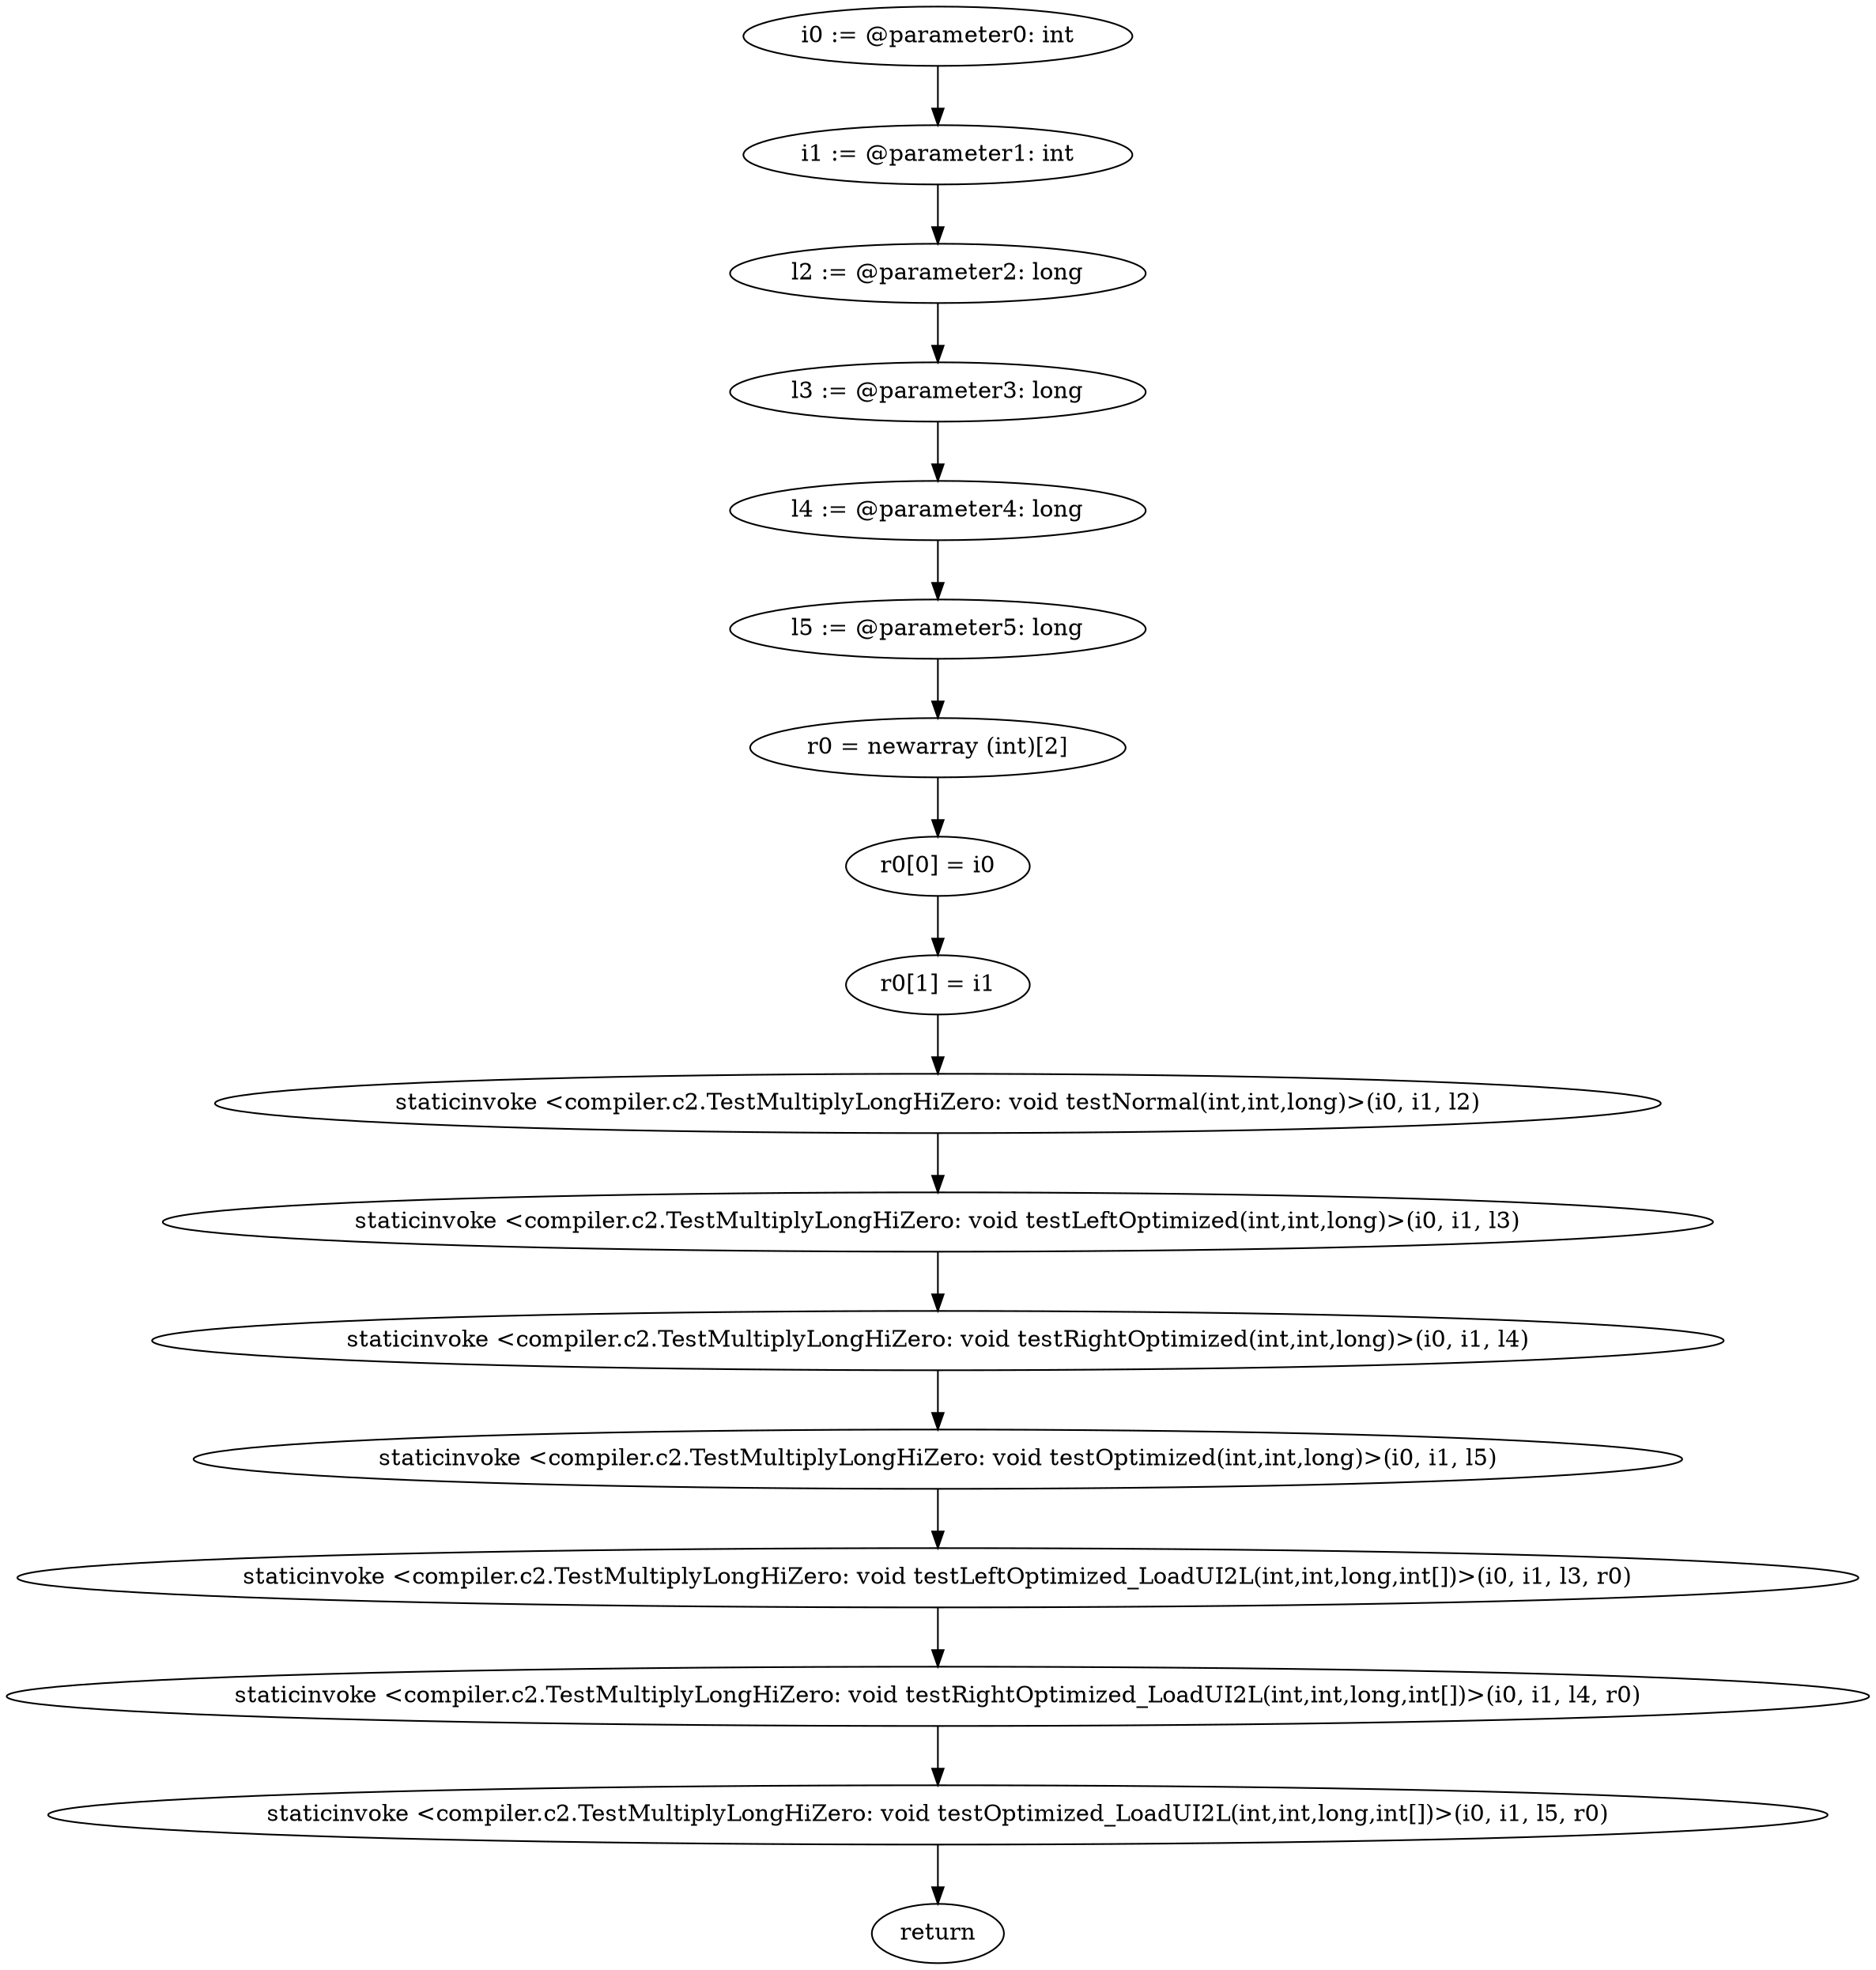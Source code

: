 digraph "unitGraph" {
    "i0 := @parameter0: int"
    "i1 := @parameter1: int"
    "l2 := @parameter2: long"
    "l3 := @parameter3: long"
    "l4 := @parameter4: long"
    "l5 := @parameter5: long"
    "r0 = newarray (int)[2]"
    "r0[0] = i0"
    "r0[1] = i1"
    "staticinvoke <compiler.c2.TestMultiplyLongHiZero: void testNormal(int,int,long)>(i0, i1, l2)"
    "staticinvoke <compiler.c2.TestMultiplyLongHiZero: void testLeftOptimized(int,int,long)>(i0, i1, l3)"
    "staticinvoke <compiler.c2.TestMultiplyLongHiZero: void testRightOptimized(int,int,long)>(i0, i1, l4)"
    "staticinvoke <compiler.c2.TestMultiplyLongHiZero: void testOptimized(int,int,long)>(i0, i1, l5)"
    "staticinvoke <compiler.c2.TestMultiplyLongHiZero: void testLeftOptimized_LoadUI2L(int,int,long,int[])>(i0, i1, l3, r0)"
    "staticinvoke <compiler.c2.TestMultiplyLongHiZero: void testRightOptimized_LoadUI2L(int,int,long,int[])>(i0, i1, l4, r0)"
    "staticinvoke <compiler.c2.TestMultiplyLongHiZero: void testOptimized_LoadUI2L(int,int,long,int[])>(i0, i1, l5, r0)"
    "return"
    "i0 := @parameter0: int"->"i1 := @parameter1: int";
    "i1 := @parameter1: int"->"l2 := @parameter2: long";
    "l2 := @parameter2: long"->"l3 := @parameter3: long";
    "l3 := @parameter3: long"->"l4 := @parameter4: long";
    "l4 := @parameter4: long"->"l5 := @parameter5: long";
    "l5 := @parameter5: long"->"r0 = newarray (int)[2]";
    "r0 = newarray (int)[2]"->"r0[0] = i0";
    "r0[0] = i0"->"r0[1] = i1";
    "r0[1] = i1"->"staticinvoke <compiler.c2.TestMultiplyLongHiZero: void testNormal(int,int,long)>(i0, i1, l2)";
    "staticinvoke <compiler.c2.TestMultiplyLongHiZero: void testNormal(int,int,long)>(i0, i1, l2)"->"staticinvoke <compiler.c2.TestMultiplyLongHiZero: void testLeftOptimized(int,int,long)>(i0, i1, l3)";
    "staticinvoke <compiler.c2.TestMultiplyLongHiZero: void testLeftOptimized(int,int,long)>(i0, i1, l3)"->"staticinvoke <compiler.c2.TestMultiplyLongHiZero: void testRightOptimized(int,int,long)>(i0, i1, l4)";
    "staticinvoke <compiler.c2.TestMultiplyLongHiZero: void testRightOptimized(int,int,long)>(i0, i1, l4)"->"staticinvoke <compiler.c2.TestMultiplyLongHiZero: void testOptimized(int,int,long)>(i0, i1, l5)";
    "staticinvoke <compiler.c2.TestMultiplyLongHiZero: void testOptimized(int,int,long)>(i0, i1, l5)"->"staticinvoke <compiler.c2.TestMultiplyLongHiZero: void testLeftOptimized_LoadUI2L(int,int,long,int[])>(i0, i1, l3, r0)";
    "staticinvoke <compiler.c2.TestMultiplyLongHiZero: void testLeftOptimized_LoadUI2L(int,int,long,int[])>(i0, i1, l3, r0)"->"staticinvoke <compiler.c2.TestMultiplyLongHiZero: void testRightOptimized_LoadUI2L(int,int,long,int[])>(i0, i1, l4, r0)";
    "staticinvoke <compiler.c2.TestMultiplyLongHiZero: void testRightOptimized_LoadUI2L(int,int,long,int[])>(i0, i1, l4, r0)"->"staticinvoke <compiler.c2.TestMultiplyLongHiZero: void testOptimized_LoadUI2L(int,int,long,int[])>(i0, i1, l5, r0)";
    "staticinvoke <compiler.c2.TestMultiplyLongHiZero: void testOptimized_LoadUI2L(int,int,long,int[])>(i0, i1, l5, r0)"->"return";
}
